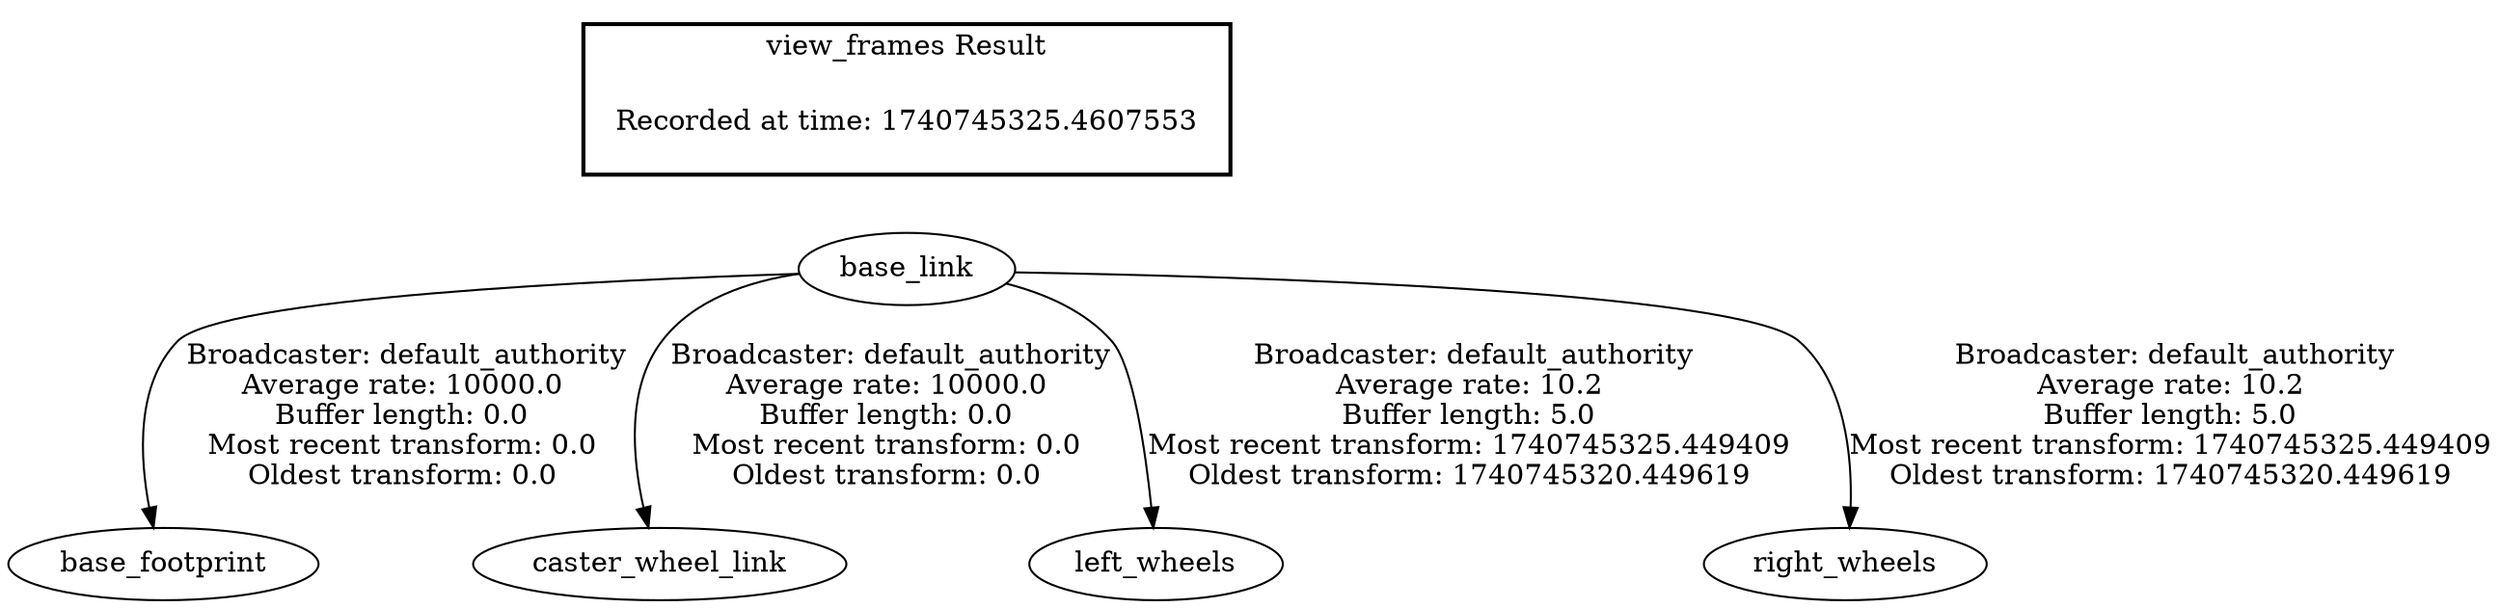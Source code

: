 digraph G {
"base_link" -> "base_footprint"[label=" Broadcaster: default_authority\nAverage rate: 10000.0\nBuffer length: 0.0\nMost recent transform: 0.0\nOldest transform: 0.0\n"];
"base_link" -> "caster_wheel_link"[label=" Broadcaster: default_authority\nAverage rate: 10000.0\nBuffer length: 0.0\nMost recent transform: 0.0\nOldest transform: 0.0\n"];
"base_link" -> "left_wheels"[label=" Broadcaster: default_authority\nAverage rate: 10.2\nBuffer length: 5.0\nMost recent transform: 1740745325.449409\nOldest transform: 1740745320.449619\n"];
"base_link" -> "right_wheels"[label=" Broadcaster: default_authority\nAverage rate: 10.2\nBuffer length: 5.0\nMost recent transform: 1740745325.449409\nOldest transform: 1740745320.449619\n"];
edge [style=invis];
 subgraph cluster_legend { style=bold; color=black; label ="view_frames Result";
"Recorded at time: 1740745325.4607553"[ shape=plaintext ] ;
}->"base_link";
}